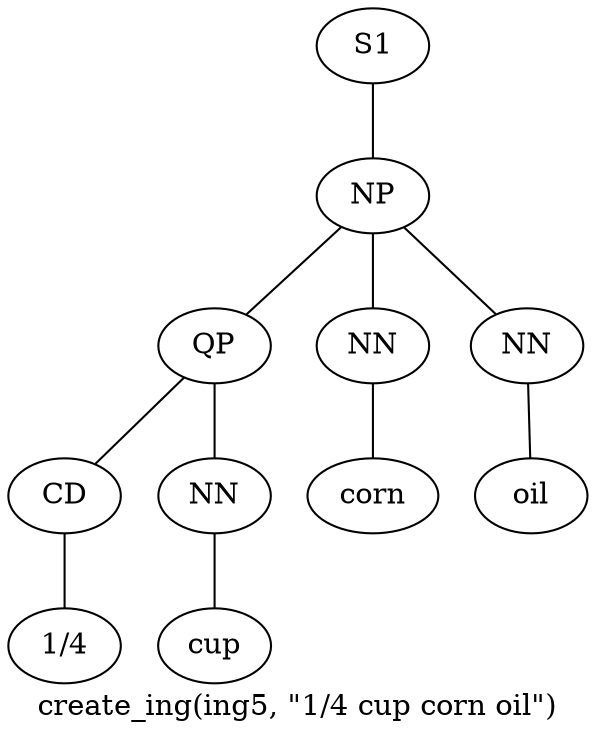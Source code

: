graph SyntaxGraph {
	label = "create_ing(ing5, \"1/4 cup corn oil\")";
	Node0 [label="S1"];
	Node1 [label="NP"];
	Node2 [label="QP"];
	Node3 [label="CD"];
	Node4 [label="1/4"];
	Node5 [label="NN"];
	Node6 [label="cup"];
	Node7 [label="NN"];
	Node8 [label="corn"];
	Node9 [label="NN"];
	Node10 [label="oil"];

	Node0 -- Node1;
	Node1 -- Node2;
	Node1 -- Node7;
	Node1 -- Node9;
	Node2 -- Node3;
	Node2 -- Node5;
	Node3 -- Node4;
	Node5 -- Node6;
	Node7 -- Node8;
	Node9 -- Node10;
}